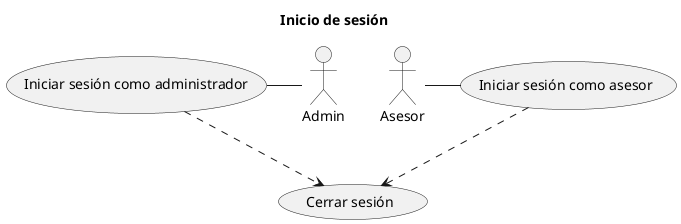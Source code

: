 @startuml
title Inicio de sesión
actor Admin
actor Asesor

Asesor - (Iniciar sesión como asesor)
Admin -left- (Iniciar sesión como administrador)

(Iniciar sesión como asesor).->(Cerrar sesión)
(Iniciar sesión como administrador).->(Cerrar sesión)
'note right of Admin : This is an example.

'note right of (Use)
'A note can also
'be on several lines
'end note

'note "This note is connected\nto several objects." as N2
'(Start) .. N2
'N2 .. (Use)
@enduml